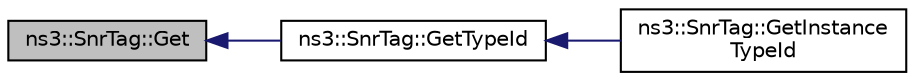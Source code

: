 digraph "ns3::SnrTag::Get"
{
  edge [fontname="Helvetica",fontsize="10",labelfontname="Helvetica",labelfontsize="10"];
  node [fontname="Helvetica",fontsize="10",shape=record];
  rankdir="LR";
  Node1 [label="ns3::SnrTag::Get",height=0.2,width=0.4,color="black", fillcolor="grey75", style="filled", fontcolor="black"];
  Node1 -> Node2 [dir="back",color="midnightblue",fontsize="10",style="solid"];
  Node2 [label="ns3::SnrTag::GetTypeId",height=0.2,width=0.4,color="black", fillcolor="white", style="filled",URL="$d3/d10/classns3_1_1SnrTag.html#abcec0ec69ff0adab234dc54b8ac631e8",tooltip="Get the type ID. "];
  Node2 -> Node3 [dir="back",color="midnightblue",fontsize="10",style="solid"];
  Node3 [label="ns3::SnrTag::GetInstance\lTypeId",height=0.2,width=0.4,color="black", fillcolor="white", style="filled",URL="$d3/d10/classns3_1_1SnrTag.html#aeef98310e1221b032823230fd1c13c1c"];
}
